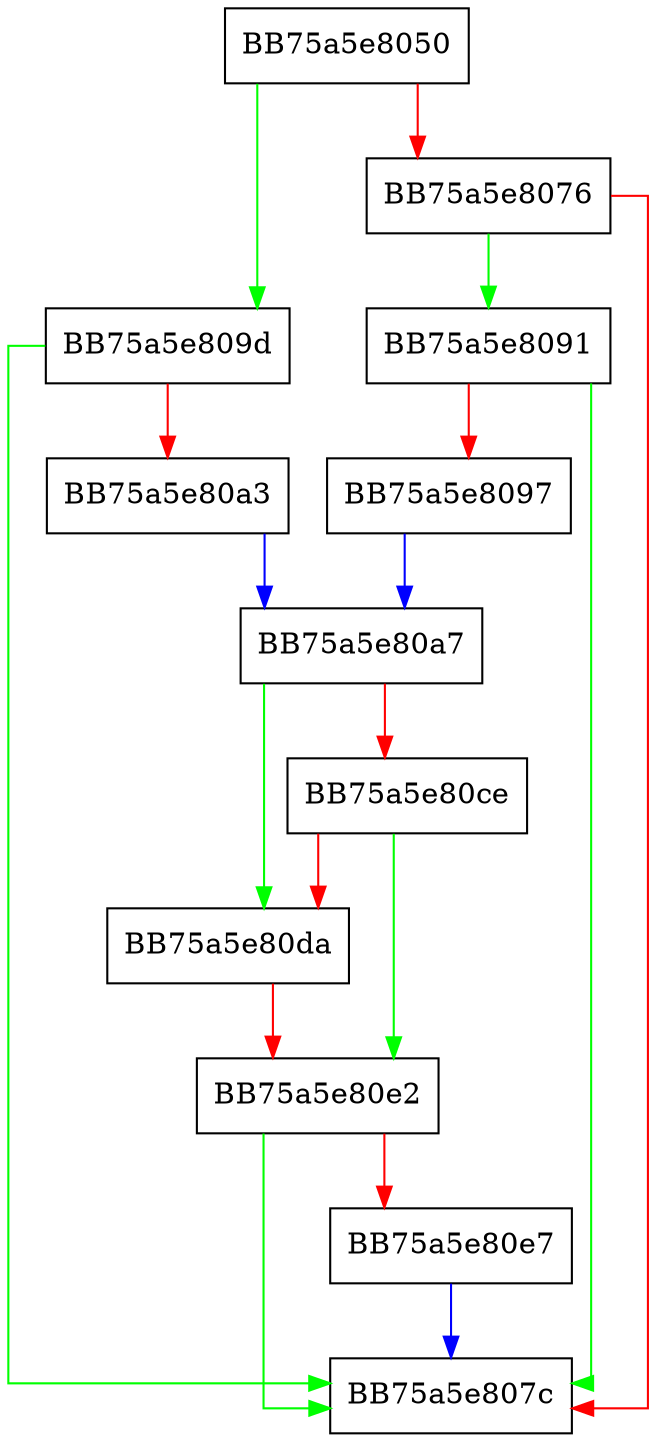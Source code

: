 digraph pklite_ismine {
  node [shape="box"];
  graph [splines=ortho];
  BB75a5e8050 -> BB75a5e809d [color="green"];
  BB75a5e8050 -> BB75a5e8076 [color="red"];
  BB75a5e8076 -> BB75a5e8091 [color="green"];
  BB75a5e8076 -> BB75a5e807c [color="red"];
  BB75a5e8091 -> BB75a5e807c [color="green"];
  BB75a5e8091 -> BB75a5e8097 [color="red"];
  BB75a5e8097 -> BB75a5e80a7 [color="blue"];
  BB75a5e809d -> BB75a5e807c [color="green"];
  BB75a5e809d -> BB75a5e80a3 [color="red"];
  BB75a5e80a3 -> BB75a5e80a7 [color="blue"];
  BB75a5e80a7 -> BB75a5e80da [color="green"];
  BB75a5e80a7 -> BB75a5e80ce [color="red"];
  BB75a5e80ce -> BB75a5e80e2 [color="green"];
  BB75a5e80ce -> BB75a5e80da [color="red"];
  BB75a5e80da -> BB75a5e80e2 [color="red"];
  BB75a5e80e2 -> BB75a5e807c [color="green"];
  BB75a5e80e2 -> BB75a5e80e7 [color="red"];
  BB75a5e80e7 -> BB75a5e807c [color="blue"];
}